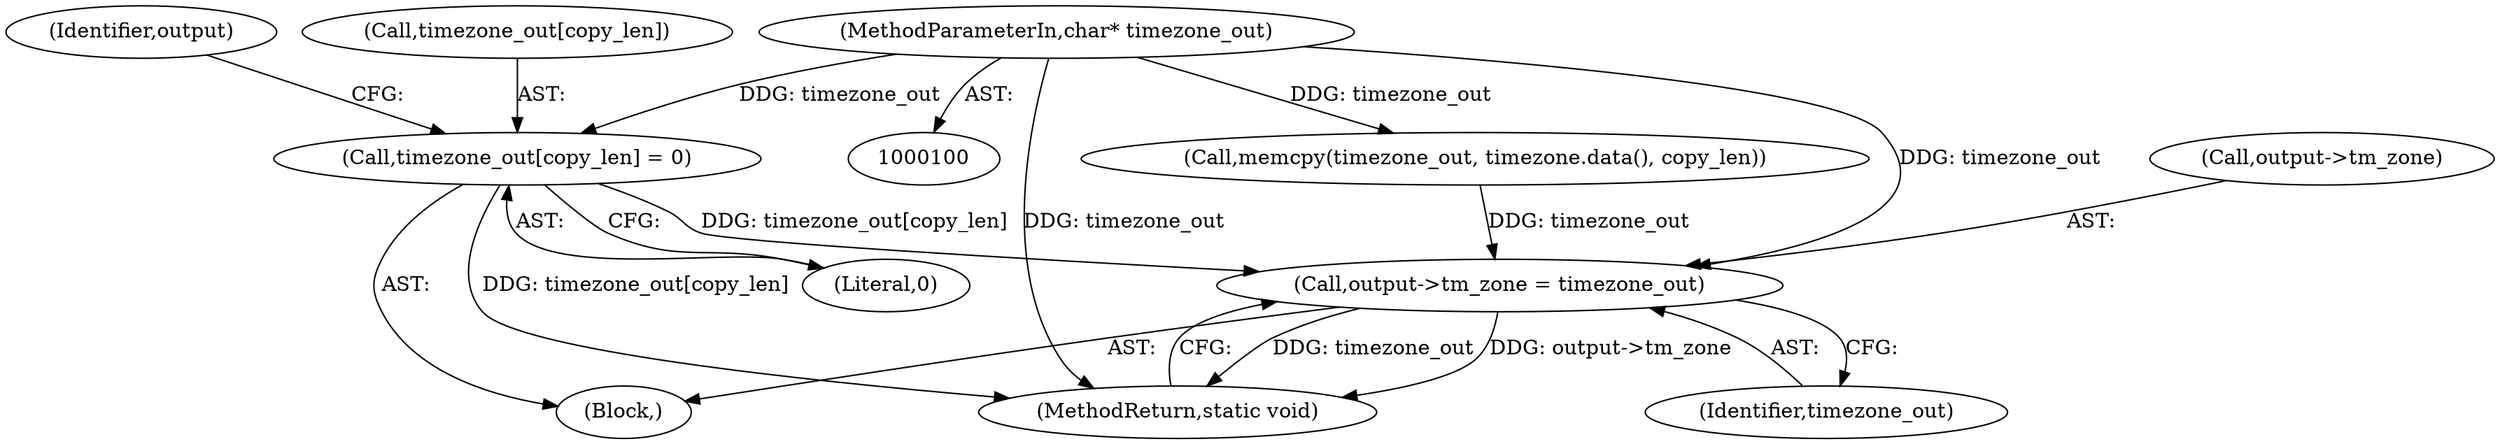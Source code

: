 digraph "0_Chrome_dc5edc9c05901feeac616c075d0337e634f3a02a_0@API" {
"1000186" [label="(Call,timezone_out[copy_len] = 0)"];
"1000103" [label="(MethodParameterIn,char* timezone_out)"];
"1000191" [label="(Call,output->tm_zone = timezone_out)"];
"1000187" [label="(Call,timezone_out[copy_len])"];
"1000190" [label="(Literal,0)"];
"1000191" [label="(Call,output->tm_zone = timezone_out)"];
"1000192" [label="(Call,output->tm_zone)"];
"1000173" [label="(Block,)"];
"1000195" [label="(Identifier,timezone_out)"];
"1000209" [label="(MethodReturn,static void)"];
"1000193" [label="(Identifier,output)"];
"1000186" [label="(Call,timezone_out[copy_len] = 0)"];
"1000103" [label="(MethodParameterIn,char* timezone_out)"];
"1000182" [label="(Call,memcpy(timezone_out, timezone.data(), copy_len))"];
"1000186" -> "1000173"  [label="AST: "];
"1000186" -> "1000190"  [label="CFG: "];
"1000187" -> "1000186"  [label="AST: "];
"1000190" -> "1000186"  [label="AST: "];
"1000193" -> "1000186"  [label="CFG: "];
"1000186" -> "1000209"  [label="DDG: timezone_out[copy_len]"];
"1000103" -> "1000186"  [label="DDG: timezone_out"];
"1000186" -> "1000191"  [label="DDG: timezone_out[copy_len]"];
"1000103" -> "1000100"  [label="AST: "];
"1000103" -> "1000209"  [label="DDG: timezone_out"];
"1000103" -> "1000182"  [label="DDG: timezone_out"];
"1000103" -> "1000191"  [label="DDG: timezone_out"];
"1000191" -> "1000173"  [label="AST: "];
"1000191" -> "1000195"  [label="CFG: "];
"1000192" -> "1000191"  [label="AST: "];
"1000195" -> "1000191"  [label="AST: "];
"1000209" -> "1000191"  [label="CFG: "];
"1000191" -> "1000209"  [label="DDG: timezone_out"];
"1000191" -> "1000209"  [label="DDG: output->tm_zone"];
"1000182" -> "1000191"  [label="DDG: timezone_out"];
}

